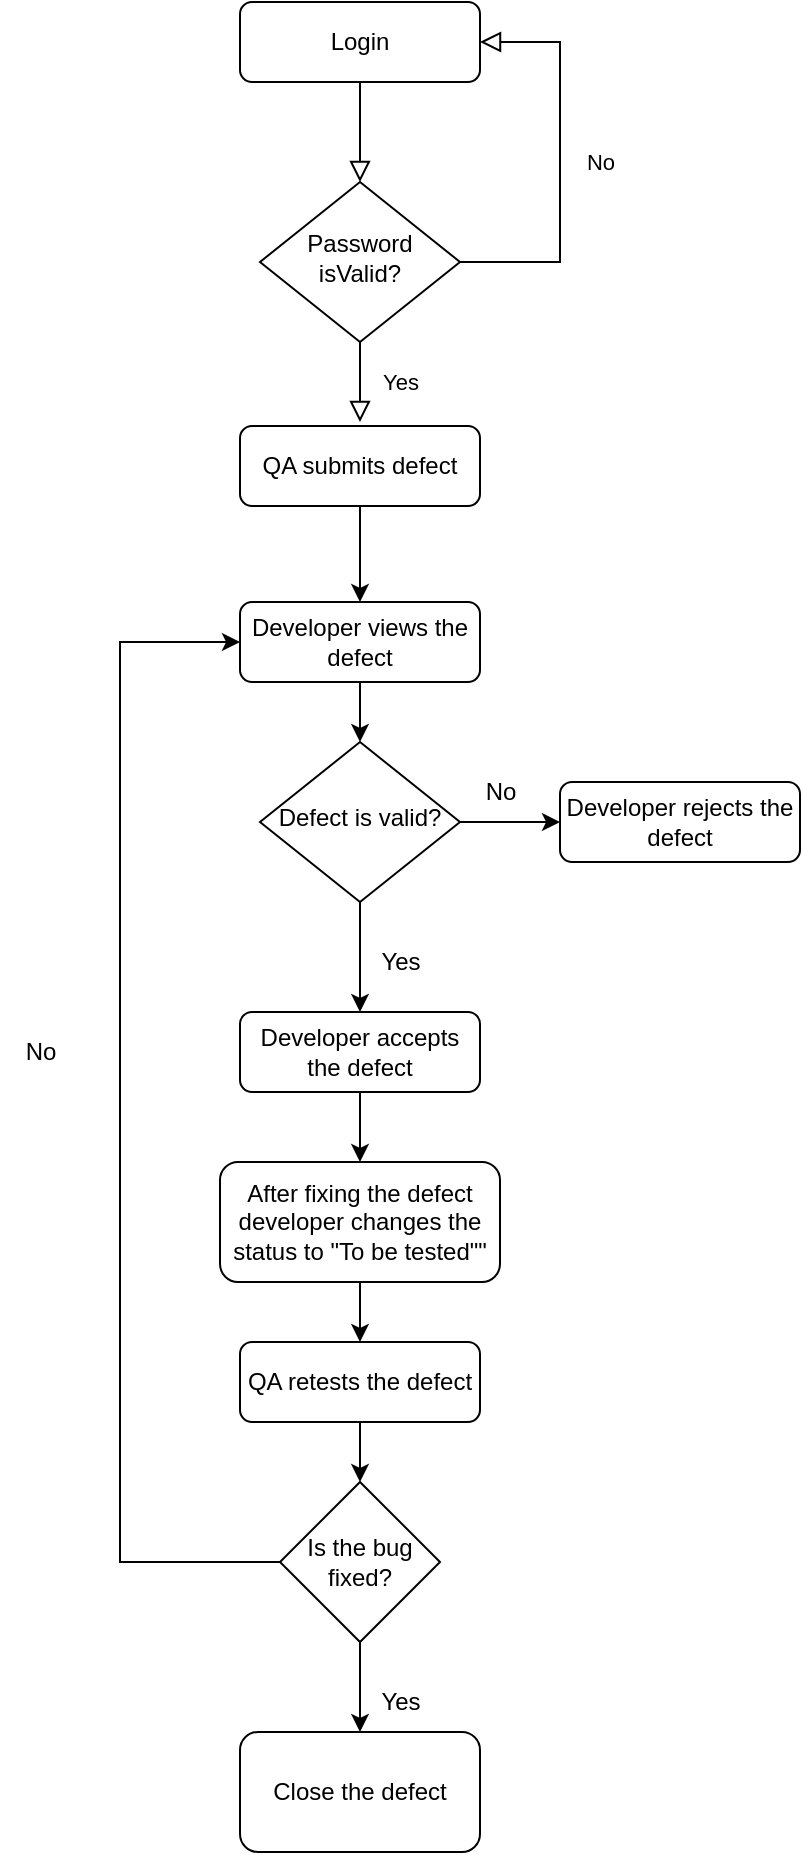 <mxfile version="20.4.0" type="device" pages="2"><diagram id="C5RBs43oDa-KdzZeNtuy" name="Page-1"><mxGraphModel dx="868" dy="460" grid="1" gridSize="10" guides="1" tooltips="1" connect="1" arrows="1" fold="1" page="1" pageScale="1" pageWidth="827" pageHeight="1169" math="0" shadow="0"><root><mxCell id="WIyWlLk6GJQsqaUBKTNV-0"/><mxCell id="WIyWlLk6GJQsqaUBKTNV-1" parent="WIyWlLk6GJQsqaUBKTNV-0"/><mxCell id="WIyWlLk6GJQsqaUBKTNV-2" value="" style="rounded=0;html=1;jettySize=auto;orthogonalLoop=1;fontSize=11;endArrow=block;endFill=0;endSize=8;strokeWidth=1;shadow=0;labelBackgroundColor=none;edgeStyle=orthogonalEdgeStyle;" parent="WIyWlLk6GJQsqaUBKTNV-1" source="WIyWlLk6GJQsqaUBKTNV-3" target="WIyWlLk6GJQsqaUBKTNV-6" edge="1"><mxGeometry relative="1" as="geometry"/></mxCell><mxCell id="WIyWlLk6GJQsqaUBKTNV-3" value="Login" style="rounded=1;whiteSpace=wrap;html=1;fontSize=12;glass=0;strokeWidth=1;shadow=0;" parent="WIyWlLk6GJQsqaUBKTNV-1" vertex="1"><mxGeometry x="310.0" y="75" width="120" height="40" as="geometry"/></mxCell><mxCell id="WIyWlLk6GJQsqaUBKTNV-4" value="Yes" style="rounded=0;html=1;jettySize=auto;orthogonalLoop=1;fontSize=11;endArrow=block;endFill=0;endSize=8;strokeWidth=1;shadow=0;labelBackgroundColor=none;edgeStyle=orthogonalEdgeStyle;" parent="WIyWlLk6GJQsqaUBKTNV-1" source="WIyWlLk6GJQsqaUBKTNV-6" edge="1"><mxGeometry y="20" relative="1" as="geometry"><mxPoint as="offset"/><mxPoint x="370.0" y="285" as="targetPoint"/></mxGeometry></mxCell><mxCell id="WIyWlLk6GJQsqaUBKTNV-5" value="No" style="edgeStyle=orthogonalEdgeStyle;rounded=0;html=1;jettySize=auto;orthogonalLoop=1;fontSize=11;endArrow=block;endFill=0;endSize=8;strokeWidth=1;shadow=0;labelBackgroundColor=none;entryX=1;entryY=0.5;entryDx=0;entryDy=0;exitX=1;exitY=0.5;exitDx=0;exitDy=0;" parent="WIyWlLk6GJQsqaUBKTNV-1" source="WIyWlLk6GJQsqaUBKTNV-6" target="WIyWlLk6GJQsqaUBKTNV-3" edge="1"><mxGeometry y="-20" relative="1" as="geometry"><mxPoint as="offset"/><mxPoint x="500.0" y="105" as="targetPoint"/><Array as="points"><mxPoint x="470.0" y="205"/><mxPoint x="470.0" y="95"/></Array></mxGeometry></mxCell><mxCell id="WIyWlLk6GJQsqaUBKTNV-6" value="Password isValid?" style="rhombus;whiteSpace=wrap;html=1;shadow=0;fontFamily=Helvetica;fontSize=12;align=center;strokeWidth=1;spacing=6;spacingTop=-4;" parent="WIyWlLk6GJQsqaUBKTNV-1" vertex="1"><mxGeometry x="320.0" y="165" width="100" height="80" as="geometry"/></mxCell><mxCell id="HX0mpimgf0yu6661mc7i-7" value="" style="edgeStyle=orthogonalEdgeStyle;rounded=0;orthogonalLoop=1;jettySize=auto;html=1;" parent="WIyWlLk6GJQsqaUBKTNV-1" source="WIyWlLk6GJQsqaUBKTNV-11" target="HX0mpimgf0yu6661mc7i-6" edge="1"><mxGeometry relative="1" as="geometry"/></mxCell><mxCell id="WIyWlLk6GJQsqaUBKTNV-11" value="Developer views the defect" style="rounded=1;whiteSpace=wrap;html=1;fontSize=12;glass=0;strokeWidth=1;shadow=0;" parent="WIyWlLk6GJQsqaUBKTNV-1" vertex="1"><mxGeometry x="310.0" y="375" width="120" height="40" as="geometry"/></mxCell><mxCell id="WIyWlLk6GJQsqaUBKTNV-12" value="QA submits defect" style="rounded=1;whiteSpace=wrap;html=1;fontSize=12;glass=0;strokeWidth=1;shadow=0;" parent="WIyWlLk6GJQsqaUBKTNV-1" vertex="1"><mxGeometry x="310.0" y="287" width="120" height="40" as="geometry"/></mxCell><mxCell id="HX0mpimgf0yu6661mc7i-3" value="" style="endArrow=classic;html=1;rounded=0;entryX=0.5;entryY=0;entryDx=0;entryDy=0;exitX=0.5;exitY=1;exitDx=0;exitDy=0;" parent="WIyWlLk6GJQsqaUBKTNV-1" source="WIyWlLk6GJQsqaUBKTNV-12" target="WIyWlLk6GJQsqaUBKTNV-11" edge="1"><mxGeometry width="50" height="50" relative="1" as="geometry"><mxPoint x="370.0" y="335" as="sourcePoint"/><mxPoint x="500.0" y="245" as="targetPoint"/></mxGeometry></mxCell><mxCell id="HX0mpimgf0yu6661mc7i-14" value="" style="edgeStyle=orthogonalEdgeStyle;rounded=0;orthogonalLoop=1;jettySize=auto;html=1;" parent="WIyWlLk6GJQsqaUBKTNV-1" source="HX0mpimgf0yu6661mc7i-4" target="HX0mpimgf0yu6661mc7i-13" edge="1"><mxGeometry relative="1" as="geometry"/></mxCell><mxCell id="HX0mpimgf0yu6661mc7i-4" value="Developer accepts the defect" style="rounded=1;whiteSpace=wrap;html=1;fontSize=12;glass=0;strokeWidth=1;shadow=0;" parent="WIyWlLk6GJQsqaUBKTNV-1" vertex="1"><mxGeometry x="310.0" y="580" width="120" height="40" as="geometry"/></mxCell><mxCell id="HX0mpimgf0yu6661mc7i-8" value="" style="edgeStyle=orthogonalEdgeStyle;rounded=0;orthogonalLoop=1;jettySize=auto;html=1;" parent="WIyWlLk6GJQsqaUBKTNV-1" source="HX0mpimgf0yu6661mc7i-6" target="HX0mpimgf0yu6661mc7i-4" edge="1"><mxGeometry relative="1" as="geometry"/></mxCell><mxCell id="HX0mpimgf0yu6661mc7i-11" value="" style="edgeStyle=orthogonalEdgeStyle;rounded=0;orthogonalLoop=1;jettySize=auto;html=1;" parent="WIyWlLk6GJQsqaUBKTNV-1" source="HX0mpimgf0yu6661mc7i-6" edge="1"><mxGeometry relative="1" as="geometry"><mxPoint x="470.0" y="485" as="targetPoint"/></mxGeometry></mxCell><mxCell id="HX0mpimgf0yu6661mc7i-6" value="Defect is valid?" style="rhombus;whiteSpace=wrap;html=1;shadow=0;fontFamily=Helvetica;fontSize=12;align=center;strokeWidth=1;spacing=6;spacingTop=-4;" parent="WIyWlLk6GJQsqaUBKTNV-1" vertex="1"><mxGeometry x="320.0" y="445" width="100" height="80" as="geometry"/></mxCell><mxCell id="HX0mpimgf0yu6661mc7i-9" value="Yes" style="text;html=1;align=center;verticalAlign=middle;resizable=0;points=[];autosize=1;strokeColor=none;fillColor=none;" parent="WIyWlLk6GJQsqaUBKTNV-1" vertex="1"><mxGeometry x="370.0" y="540" width="40" height="30" as="geometry"/></mxCell><mxCell id="HX0mpimgf0yu6661mc7i-10" value="Developer rejects the defect" style="rounded=1;whiteSpace=wrap;html=1;fontSize=12;glass=0;strokeWidth=1;shadow=0;" parent="WIyWlLk6GJQsqaUBKTNV-1" vertex="1"><mxGeometry x="470" y="465" width="120" height="40" as="geometry"/></mxCell><mxCell id="HX0mpimgf0yu6661mc7i-12" value="No" style="text;html=1;align=center;verticalAlign=middle;resizable=0;points=[];autosize=1;strokeColor=none;fillColor=none;" parent="WIyWlLk6GJQsqaUBKTNV-1" vertex="1"><mxGeometry x="420.0" y="455" width="40" height="30" as="geometry"/></mxCell><mxCell id="HX0mpimgf0yu6661mc7i-16" value="" style="edgeStyle=orthogonalEdgeStyle;rounded=0;orthogonalLoop=1;jettySize=auto;html=1;" parent="WIyWlLk6GJQsqaUBKTNV-1" source="HX0mpimgf0yu6661mc7i-13" target="HX0mpimgf0yu6661mc7i-15" edge="1"><mxGeometry relative="1" as="geometry"/></mxCell><mxCell id="HX0mpimgf0yu6661mc7i-13" value="After fixing the defect developer changes the status to &quot;To be tested&quot;&quot;&lt;br&gt;" style="rounded=1;whiteSpace=wrap;html=1;fontSize=12;glass=0;strokeWidth=1;shadow=0;" parent="WIyWlLk6GJQsqaUBKTNV-1" vertex="1"><mxGeometry x="300.0" y="655" width="140" height="60" as="geometry"/></mxCell><mxCell id="HX0mpimgf0yu6661mc7i-18" value="" style="edgeStyle=orthogonalEdgeStyle;rounded=0;orthogonalLoop=1;jettySize=auto;html=1;" parent="WIyWlLk6GJQsqaUBKTNV-1" source="HX0mpimgf0yu6661mc7i-15" edge="1"><mxGeometry relative="1" as="geometry"><mxPoint x="370.0" y="815" as="targetPoint"/></mxGeometry></mxCell><mxCell id="HX0mpimgf0yu6661mc7i-15" value="QA retests the defect" style="rounded=1;whiteSpace=wrap;html=1;fontSize=12;glass=0;strokeWidth=1;shadow=0;" parent="WIyWlLk6GJQsqaUBKTNV-1" vertex="1"><mxGeometry x="310.0" y="745" width="120" height="40" as="geometry"/></mxCell><mxCell id="HX0mpimgf0yu6661mc7i-23" value="" style="edgeStyle=orthogonalEdgeStyle;rounded=0;orthogonalLoop=1;jettySize=auto;html=1;" parent="WIyWlLk6GJQsqaUBKTNV-1" source="HX0mpimgf0yu6661mc7i-19" target="HX0mpimgf0yu6661mc7i-22" edge="1"><mxGeometry relative="1" as="geometry"/></mxCell><mxCell id="HX0mpimgf0yu6661mc7i-19" value="Is the bug fixed?" style="rhombus;whiteSpace=wrap;html=1;" parent="WIyWlLk6GJQsqaUBKTNV-1" vertex="1"><mxGeometry x="330.0" y="815" width="80" height="80" as="geometry"/></mxCell><mxCell id="HX0mpimgf0yu6661mc7i-20" value="" style="endArrow=classic;html=1;rounded=0;edgeStyle=orthogonalEdgeStyle;entryX=0;entryY=0.5;entryDx=0;entryDy=0;exitX=0;exitY=0.5;exitDx=0;exitDy=0;" parent="WIyWlLk6GJQsqaUBKTNV-1" source="HX0mpimgf0yu6661mc7i-19" target="WIyWlLk6GJQsqaUBKTNV-11" edge="1"><mxGeometry width="50" height="50" relative="1" as="geometry"><mxPoint x="230.0" y="855" as="sourcePoint"/><mxPoint x="250.0" y="725" as="targetPoint"/><Array as="points"><mxPoint x="250.0" y="855"/><mxPoint x="250.0" y="395"/></Array></mxGeometry></mxCell><mxCell id="HX0mpimgf0yu6661mc7i-21" value="No" style="text;html=1;align=center;verticalAlign=middle;resizable=0;points=[];autosize=1;strokeColor=none;fillColor=none;" parent="WIyWlLk6GJQsqaUBKTNV-1" vertex="1"><mxGeometry x="190" y="585" width="40" height="30" as="geometry"/></mxCell><mxCell id="HX0mpimgf0yu6661mc7i-22" value="Close the defect" style="whiteSpace=wrap;html=1;perimeterSpacing=0;rounded=1;" parent="WIyWlLk6GJQsqaUBKTNV-1" vertex="1"><mxGeometry x="310.0" y="940" width="120" height="60" as="geometry"/></mxCell><mxCell id="HX0mpimgf0yu6661mc7i-24" value="Yes" style="text;html=1;align=center;verticalAlign=middle;resizable=0;points=[];autosize=1;strokeColor=none;fillColor=none;" parent="WIyWlLk6GJQsqaUBKTNV-1" vertex="1"><mxGeometry x="370.0" y="910" width="40" height="30" as="geometry"/></mxCell></root></mxGraphModel></diagram><diagram id="7-RI8Qy6kwrjl2UydMsU" name="Page-2"><mxGraphModel dx="827" dy="438" grid="1" gridSize="10" guides="1" tooltips="1" connect="1" arrows="1" fold="1" page="1" pageScale="1" pageWidth="850" pageHeight="1100" math="0" shadow="0"><root><mxCell id="0"/><mxCell id="1" parent="0"/><mxCell id="VTeOjWGskGVBg8YeX8CS-1" value="&lt;span style=&quot;font-size: 14px;&quot;&gt;Defect tracker system&lt;/span&gt;" style="rounded=1;whiteSpace=wrap;html=1;" parent="1" vertex="1"><mxGeometry x="533" y="10" width="150" height="60" as="geometry"/></mxCell><mxCell id="VTeOjWGskGVBg8YeX8CS-5" value="Admin" style="rounded=1;whiteSpace=wrap;html=1;fontSize=14;" parent="1" vertex="1"><mxGeometry x="60" y="160" width="180" height="60" as="geometry"/></mxCell><mxCell id="VTeOjWGskGVBg8YeX8CS-7" value="Developer" style="rounded=1;whiteSpace=wrap;html=1;fontSize=14;" parent="1" vertex="1"><mxGeometry x="518" y="160" width="180" height="60" as="geometry"/></mxCell><mxCell id="VTeOjWGskGVBg8YeX8CS-8" value="Quality assurance" style="rounded=1;whiteSpace=wrap;html=1;fontSize=14;" parent="1" vertex="1"><mxGeometry x="850" y="160" width="180" height="60" as="geometry"/></mxCell><mxCell id="VTeOjWGskGVBg8YeX8CS-9" value="" style="endArrow=none;html=1;rounded=0;fontSize=14;" parent="1" edge="1"><mxGeometry width="50" height="50" relative="1" as="geometry"><mxPoint x="180" y="112" as="sourcePoint"/><mxPoint x="900" y="112" as="targetPoint"/></mxGeometry></mxCell><mxCell id="VTeOjWGskGVBg8YeX8CS-10" value="" style="endArrow=none;html=1;rounded=0;fontSize=14;entryX=0.5;entryY=1;entryDx=0;entryDy=0;" parent="1" target="VTeOjWGskGVBg8YeX8CS-1" edge="1"><mxGeometry width="50" height="50" relative="1" as="geometry"><mxPoint x="608" y="110" as="sourcePoint"/><mxPoint x="610" y="280" as="targetPoint"/></mxGeometry></mxCell><mxCell id="VTeOjWGskGVBg8YeX8CS-11" value="" style="endArrow=none;html=1;rounded=0;fontSize=14;" parent="1" edge="1"><mxGeometry width="50" height="50" relative="1" as="geometry"><mxPoint x="180" y="160" as="sourcePoint"/><mxPoint x="180" y="113" as="targetPoint"/></mxGeometry></mxCell><mxCell id="VTeOjWGskGVBg8YeX8CS-13" value="" style="endArrow=none;html=1;rounded=0;fontSize=14;" parent="1" edge="1"><mxGeometry width="50" height="50" relative="1" as="geometry"><mxPoint x="607.6" y="160.0" as="sourcePoint"/><mxPoint x="607.6" y="113" as="targetPoint"/></mxGeometry></mxCell><mxCell id="VTeOjWGskGVBg8YeX8CS-14" value="" style="endArrow=none;html=1;rounded=0;fontSize=14;" parent="1" edge="1"><mxGeometry width="50" height="50" relative="1" as="geometry"><mxPoint x="900" y="160.0" as="sourcePoint"/><mxPoint x="900" y="113" as="targetPoint"/></mxGeometry></mxCell><mxCell id="VTeOjWGskGVBg8YeX8CS-16" value="" style="endArrow=none;html=1;rounded=0;fontSize=14;exitX=0.336;exitY=1.013;exitDx=0;exitDy=0;exitPerimeter=0;" parent="1" source="VTeOjWGskGVBg8YeX8CS-5" edge="1"><mxGeometry width="50" height="50" relative="1" as="geometry"><mxPoint x="120" y="230" as="sourcePoint"/><mxPoint x="120" y="650" as="targetPoint"/></mxGeometry></mxCell><mxCell id="VTeOjWGskGVBg8YeX8CS-17" value="&lt;p class=&quot;MsoNormal&quot; align=&quot;center&quot;&gt;&lt;span style=&quot;font-family:&amp;quot;Arial&amp;quot;,sans-serif&quot;&gt;Logs in to the system&lt;/span&gt;&lt;/p&gt;" style="rounded=1;whiteSpace=wrap;html=1;fontSize=14;" parent="1" vertex="1"><mxGeometry x="150" y="250" width="180" height="60" as="geometry"/></mxCell><mxCell id="VTeOjWGskGVBg8YeX8CS-18" value="&lt;p class=&quot;MsoListParagraph&quot;&gt;&lt;span lang=&quot;EN-GB&quot;&gt;Admin can&lt;br&gt;register employee in the system&lt;/span&gt;&lt;br&gt;&lt;/p&gt;" style="rounded=1;whiteSpace=wrap;html=1;fontSize=14;" parent="1" vertex="1"><mxGeometry x="150" y="360" width="180" height="60" as="geometry"/></mxCell><mxCell id="VTeOjWGskGVBg8YeX8CS-19" value="&lt;p class=&quot;MsoNormal&quot; align=&quot;center&quot;&gt;&lt;span style=&quot;font-family:&amp;quot;Arial&amp;quot;,sans-serif;mso-ansi-language:EN-GB&quot; lang=&quot;EN-GB&quot;&gt;Admin &lt;/span&gt;&lt;span style=&quot;font-family:&amp;quot;Arial&amp;quot;,sans-serif&quot;&gt;creates new project&lt;/span&gt;&lt;/p&gt;" style="rounded=1;whiteSpace=wrap;html=1;fontSize=14;" parent="1" vertex="1"><mxGeometry x="150" y="464" width="180" height="60" as="geometry"/></mxCell><mxCell id="VTeOjWGskGVBg8YeX8CS-63" value="" style="edgeStyle=orthogonalEdgeStyle;rounded=0;orthogonalLoop=1;jettySize=auto;html=1;fontSize=14;exitX=1;exitY=0.5;exitDx=0;exitDy=0;" parent="1" source="VTeOjWGskGVBg8YeX8CS-21" target="VTeOjWGskGVBg8YeX8CS-25" edge="1"><mxGeometry relative="1" as="geometry"/></mxCell><mxCell id="VTeOjWGskGVBg8YeX8CS-21" value="&lt;p class=&quot;MsoNormal&quot; align=&quot;center&quot;&gt;&lt;span style=&quot;font-family:&amp;quot;Arial&amp;quot;,sans-serif;mso-ansi-language:EN-GB&quot; lang=&quot;EN-GB&quot;&gt;Admin views,&lt;br&gt;edits, or deletes the project&lt;/span&gt;&lt;span style=&quot;font-family:&amp;quot;Arial&amp;quot;,sans-serif&quot;&gt;&lt;/span&gt;&lt;/p&gt;" style="rounded=1;whiteSpace=wrap;html=1;fontSize=14;" parent="1" vertex="1"><mxGeometry x="150" y="620" width="180" height="60" as="geometry"/></mxCell><mxCell id="VTeOjWGskGVBg8YeX8CS-25" value="&lt;p class=&quot;MsoNormal&quot; align=&quot;center&quot;&gt;&lt;span style=&quot;font-family:&amp;quot;Arial&amp;quot;,sans-serif;mso-ansi-language:EN-GB&quot; lang=&quot;EN-GB&quot;&gt;Admin add&lt;br&gt;or remove members of a project&lt;/span&gt;&lt;span style=&quot;font-family:&amp;quot;Arial&amp;quot;,sans-serif&quot;&gt;&lt;/span&gt;&lt;/p&gt;" style="rounded=1;whiteSpace=wrap;html=1;fontSize=14;" parent="1" vertex="1"><mxGeometry x="310" y="730" width="180" height="60" as="geometry"/></mxCell><mxCell id="VTeOjWGskGVBg8YeX8CS-26" value="" style="endArrow=classic;html=1;rounded=0;fontSize=14;entryX=0;entryY=0.5;entryDx=0;entryDy=0;" parent="1" target="VTeOjWGskGVBg8YeX8CS-17" edge="1"><mxGeometry width="50" height="50" relative="1" as="geometry"><mxPoint x="120" y="280" as="sourcePoint"/><mxPoint x="610" y="450" as="targetPoint"/></mxGeometry></mxCell><mxCell id="VTeOjWGskGVBg8YeX8CS-27" value="" style="endArrow=classic;html=1;rounded=0;fontSize=14;entryX=0;entryY=0.5;entryDx=0;entryDy=0;" parent="1" edge="1"><mxGeometry width="50" height="50" relative="1" as="geometry"><mxPoint x="120" y="389" as="sourcePoint"/><mxPoint x="150" y="389" as="targetPoint"/></mxGeometry></mxCell><mxCell id="VTeOjWGskGVBg8YeX8CS-28" value="" style="endArrow=classic;html=1;rounded=0;fontSize=14;entryX=0;entryY=0.5;entryDx=0;entryDy=0;" parent="1" edge="1"><mxGeometry width="50" height="50" relative="1" as="geometry"><mxPoint x="121" y="497" as="sourcePoint"/><mxPoint x="151" y="497" as="targetPoint"/></mxGeometry></mxCell><mxCell id="VTeOjWGskGVBg8YeX8CS-29" value="" style="endArrow=classic;html=1;rounded=0;fontSize=14;entryX=0;entryY=0.5;entryDx=0;entryDy=0;edgeStyle=orthogonalEdgeStyle;" parent="1" edge="1"><mxGeometry width="50" height="50" relative="1" as="geometry"><mxPoint x="120" y="650" as="sourcePoint"/><mxPoint x="150" y="650" as="targetPoint"/></mxGeometry></mxCell><mxCell id="VTeOjWGskGVBg8YeX8CS-30" value="" style="endArrow=none;html=1;rounded=0;fontSize=14;exitX=0.118;exitY=0.992;exitDx=0;exitDy=0;exitPerimeter=0;" parent="1" edge="1"><mxGeometry width="50" height="50" relative="1" as="geometry"><mxPoint x="561.24" y="220.0" as="sourcePoint"/><mxPoint x="560" y="930" as="targetPoint"/></mxGeometry></mxCell><mxCell id="VTeOjWGskGVBg8YeX8CS-31" value="&lt;p class=&quot;MsoNormal&quot; align=&quot;center&quot;&gt;&lt;span style=&quot;font-family:&amp;quot;Arial&amp;quot;,sans-serif&quot;&gt;Logs in to the system&lt;/span&gt;&lt;/p&gt;" style="rounded=1;whiteSpace=wrap;html=1;fontSize=14;" parent="1" vertex="1"><mxGeometry x="590" y="250.48" width="180" height="60" as="geometry"/></mxCell><mxCell id="VTeOjWGskGVBg8YeX8CS-32" value="&lt;p class=&quot;MsoListParagraph&quot;&gt;&lt;span lang=&quot;EN-GB&quot;&gt;&lt;span style=&quot;font-variant-numeric: normal; font-variant-east-asian: normal; font-stretch: normal; font-size: 7pt; line-height: normal; font-family: &amp;quot;Times New Roman&amp;quot;;&quot;&gt;&amp;nbsp;&amp;nbsp;&amp;nbsp;&amp;nbsp;&amp;nbsp;&amp;nbsp; &lt;/span&gt;&lt;/span&gt;&lt;span lang=&quot;EN-GB&quot;&gt;Developer&lt;br&gt;will receive a notification after being assigned to a defect&lt;/span&gt;&lt;/p&gt;" style="rounded=1;whiteSpace=wrap;html=1;fontSize=14;" parent="1" vertex="1"><mxGeometry x="590" y="560" width="180" height="90" as="geometry"/></mxCell><mxCell id="VTeOjWGskGVBg8YeX8CS-33" value="&lt;p class=&quot;MsoListParagraph&quot;&gt;&lt;span lang=&quot;EN-GB&quot;&gt;Developer&lt;br&gt;views defects&lt;/span&gt;&lt;/p&gt;" style="rounded=1;whiteSpace=wrap;html=1;fontSize=14;" parent="1" vertex="1"><mxGeometry x="590" y="672" width="180" height="60" as="geometry"/></mxCell><mxCell id="VTeOjWGskGVBg8YeX8CS-34" value="&lt;p class=&quot;MsoListParagraph&quot;&gt;&lt;span lang=&quot;EN-GB&quot;&gt;Developer changes the status of a defect to fixed&lt;br&gt;&lt;/span&gt;&lt;/p&gt;" style="rounded=1;whiteSpace=wrap;html=1;fontSize=14;" parent="1" vertex="1"><mxGeometry x="590" y="900" width="180" height="70.48" as="geometry"/></mxCell><mxCell id="VTeOjWGskGVBg8YeX8CS-35" value="" style="endArrow=classic;html=1;rounded=0;fontSize=14;entryX=0;entryY=0.5;entryDx=0;entryDy=0;" parent="1" target="VTeOjWGskGVBg8YeX8CS-31" edge="1"><mxGeometry width="50" height="50" relative="1" as="geometry"><mxPoint x="560" y="280.48" as="sourcePoint"/><mxPoint x="1050" y="450.48" as="targetPoint"/></mxGeometry></mxCell><mxCell id="VTeOjWGskGVBg8YeX8CS-36" value="" style="endArrow=classic;html=1;rounded=0;fontSize=14;entryX=0;entryY=0.5;entryDx=0;entryDy=0;" parent="1" edge="1"><mxGeometry width="50" height="50" relative="1" as="geometry"><mxPoint x="560" y="389.48" as="sourcePoint"/><mxPoint x="590" y="389.48" as="targetPoint"/></mxGeometry></mxCell><mxCell id="VTeOjWGskGVBg8YeX8CS-37" value="" style="endArrow=classic;html=1;rounded=0;fontSize=14;entryX=0;entryY=0.5;entryDx=0;entryDy=0;" parent="1" edge="1"><mxGeometry width="50" height="50" relative="1" as="geometry"><mxPoint x="561" y="499.48" as="sourcePoint"/><mxPoint x="591" y="499.48" as="targetPoint"/></mxGeometry></mxCell><mxCell id="VTeOjWGskGVBg8YeX8CS-38" value="" style="endArrow=classic;html=1;rounded=0;fontSize=14;entryX=0;entryY=0.5;entryDx=0;entryDy=0;" parent="1" edge="1"><mxGeometry width="50" height="50" relative="1" as="geometry"><mxPoint x="561" y="594.48" as="sourcePoint"/><mxPoint x="591" y="594.48" as="targetPoint"/></mxGeometry></mxCell><mxCell id="VTeOjWGskGVBg8YeX8CS-40" value="&lt;p class=&quot;MsoListParagraph&quot;&gt;&lt;span lang=&quot;EN-GB&quot;&gt;Developer&lt;br&gt;uploads release notes&lt;/span&gt;&lt;/p&gt;" style="rounded=1;whiteSpace=wrap;html=1;fontSize=14;" parent="1" vertex="1"><mxGeometry x="590" y="459.48" width="180" height="80" as="geometry"/></mxCell><mxCell id="VTeOjWGskGVBg8YeX8CS-41" value="&lt;p class=&quot;MsoListParagraph&quot;&gt;&lt;span lang=&quot;EN-GB&quot;&gt;Developer adds modules&lt;/span&gt;&lt;/p&gt;" style="rounded=1;whiteSpace=wrap;html=1;fontSize=14;" parent="1" vertex="1"><mxGeometry x="590" y="350" width="180" height="80" as="geometry"/></mxCell><mxCell id="VTeOjWGskGVBg8YeX8CS-43" value="" style="endArrow=classic;html=1;rounded=0;fontSize=14;entryX=0;entryY=0.5;entryDx=0;entryDy=0;" parent="1" edge="1"><mxGeometry width="50" height="50" relative="1" as="geometry"><mxPoint x="560" y="706.48" as="sourcePoint"/><mxPoint x="590" y="706.48" as="targetPoint"/></mxGeometry></mxCell><mxCell id="VTeOjWGskGVBg8YeX8CS-44" value="" style="endArrow=classic;html=1;rounded=0;fontSize=14;entryX=0;entryY=0.5;entryDx=0;entryDy=0;" parent="1" edge="1"><mxGeometry width="50" height="50" relative="1" as="geometry"><mxPoint x="560" y="930" as="sourcePoint"/><mxPoint x="590" y="930" as="targetPoint"/></mxGeometry></mxCell><mxCell id="VTeOjWGskGVBg8YeX8CS-46" value="" style="endArrow=none;html=1;rounded=0;fontSize=14;exitX=0.118;exitY=0.992;exitDx=0;exitDy=0;exitPerimeter=0;" parent="1" edge="1"><mxGeometry width="50" height="50" relative="1" as="geometry"><mxPoint x="911.24" y="220.0" as="sourcePoint"/><mxPoint x="910" y="900" as="targetPoint"/></mxGeometry></mxCell><mxCell id="VTeOjWGskGVBg8YeX8CS-47" value="&lt;p class=&quot;MsoNormal&quot; align=&quot;center&quot;&gt;&lt;span style=&quot;font-family:&amp;quot;Arial&amp;quot;,sans-serif&quot;&gt;Logs in to the system&lt;/span&gt;&lt;/p&gt;" style="rounded=1;whiteSpace=wrap;html=1;fontSize=14;" parent="1" vertex="1"><mxGeometry x="960" y="244.48" width="180" height="60" as="geometry"/></mxCell><mxCell id="VTeOjWGskGVBg8YeX8CS-48" value="&lt;p class=&quot;MsoNormal&quot; align=&quot;center&quot;&gt;&lt;span style=&quot;font-family:&amp;quot;Arial&amp;quot;,sans-serif;mso-ansi-language:EN-GB&quot; lang=&quot;EN-GB&quot;&gt;QA tracks&lt;br&gt;defect&lt;/span&gt;&lt;span style=&quot;font-family:&amp;quot;Arial&amp;quot;,sans-serif&quot;&gt;&lt;/span&gt;&lt;/p&gt;" style="rounded=1;whiteSpace=wrap;html=1;fontSize=14;" parent="1" vertex="1"><mxGeometry x="960" y="428" width="180" height="60" as="geometry"/></mxCell><mxCell id="VTeOjWGskGVBg8YeX8CS-49" value="&lt;p style=&quot;margin-bottom: 0.0pt;&quot; class=&quot;MsoNormal&quot; align=&quot;center&quot;&gt;&lt;span lang=&quot;EN-GB&quot;&gt;QA assigns a defect to a developer&lt;/span&gt;&lt;/p&gt;" style="rounded=1;whiteSpace=wrap;html=1;fontSize=14;" parent="1" vertex="1"><mxGeometry x="960" y="641.48" width="180" height="60" as="geometry"/></mxCell><mxCell id="VTeOjWGskGVBg8YeX8CS-50" value="&lt;p style=&quot;margin-bottom: 0.0pt;&quot; class=&quot;MsoNormal&quot; align=&quot;center&quot;&gt;&lt;span lang=&quot;EN-GB&quot;&gt;QA reviews, edits &amp;amp; deletes the defect&lt;/span&gt;&lt;/p&gt;" style="rounded=1;whiteSpace=wrap;html=1;fontSize=14;" parent="1" vertex="1"><mxGeometry x="960" y="539.48" width="180" height="60" as="geometry"/></mxCell><mxCell id="VTeOjWGskGVBg8YeX8CS-51" value="" style="endArrow=classic;html=1;rounded=0;fontSize=14;entryX=0;entryY=0.5;entryDx=0;entryDy=0;" parent="1" target="VTeOjWGskGVBg8YeX8CS-47" edge="1"><mxGeometry width="50" height="50" relative="1" as="geometry"><mxPoint x="910" y="274" as="sourcePoint"/><mxPoint x="1447" y="444.48" as="targetPoint"/></mxGeometry></mxCell><mxCell id="VTeOjWGskGVBg8YeX8CS-52" value="" style="endArrow=classic;html=1;rounded=0;fontSize=14;" parent="1" edge="1"><mxGeometry width="50" height="50" relative="1" as="geometry"><mxPoint x="910" y="362.52" as="sourcePoint"/><mxPoint x="960" y="362.52" as="targetPoint"/></mxGeometry></mxCell><mxCell id="VTeOjWGskGVBg8YeX8CS-53" value="" style="endArrow=classic;html=1;rounded=0;fontSize=14;" parent="1" edge="1"><mxGeometry width="50" height="50" relative="1" as="geometry"><mxPoint x="910" y="457.52" as="sourcePoint"/><mxPoint x="960" y="457.52" as="targetPoint"/></mxGeometry></mxCell><mxCell id="VTeOjWGskGVBg8YeX8CS-54" value="" style="endArrow=classic;html=1;rounded=0;fontSize=14;" parent="1" edge="1"><mxGeometry width="50" height="50" relative="1" as="geometry"><mxPoint x="910" y="568" as="sourcePoint"/><mxPoint x="960" y="568" as="targetPoint"/></mxGeometry></mxCell><mxCell id="VTeOjWGskGVBg8YeX8CS-56" value="&lt;p class=&quot;MsoListParagraph&quot;&gt;&lt;span lang=&quot;EN-GB&quot;&gt;QA reopens or closes the defect&lt;/span&gt;&lt;/p&gt;" style="rounded=1;whiteSpace=wrap;html=1;fontSize=14;" parent="1" vertex="1"><mxGeometry x="960" y="862" width="180" height="80" as="geometry"/></mxCell><mxCell id="VTeOjWGskGVBg8YeX8CS-57" value="&lt;p class=&quot;MsoNormal&quot; align=&quot;center&quot;&gt;&lt;span style=&quot;font-family:&amp;quot;Arial&amp;quot;,sans-serif;mso-ansi-language:EN-GB&quot; lang=&quot;EN-GB&quot;&gt;QA views&lt;br&gt;release notes&lt;/span&gt;&lt;span style=&quot;font-family:&amp;quot;Arial&amp;quot;,sans-serif&quot;&gt;&lt;/span&gt;&lt;/p&gt;" style="rounded=1;whiteSpace=wrap;html=1;fontSize=14;" parent="1" vertex="1"><mxGeometry x="960" y="338" width="180" height="50" as="geometry"/></mxCell><mxCell id="VTeOjWGskGVBg8YeX8CS-59" value="" style="endArrow=classic;html=1;rounded=0;fontSize=14;" parent="1" edge="1"><mxGeometry width="50" height="50" relative="1" as="geometry"><mxPoint x="910" y="780" as="sourcePoint"/><mxPoint x="960" y="779" as="targetPoint"/></mxGeometry></mxCell><mxCell id="VTeOjWGskGVBg8YeX8CS-60" value="" style="endArrow=classic;html=1;rounded=0;fontSize=14;" parent="1" edge="1"><mxGeometry width="50" height="50" relative="1" as="geometry"><mxPoint x="910" y="901.52" as="sourcePoint"/><mxPoint x="960" y="901.52" as="targetPoint"/></mxGeometry></mxCell><mxCell id="VTeOjWGskGVBg8YeX8CS-61" value="&lt;p class=&quot;MsoListParagraph&quot;&gt;&lt;span lang=&quot;EN-GB&quot;&gt;QA&lt;br&gt;will receive a notification after the status of the defect being changed to&lt;br&gt;fixed&lt;/span&gt;&lt;/p&gt;" style="rounded=1;whiteSpace=wrap;html=1;fontSize=14;" parent="1" vertex="1"><mxGeometry x="960" y="732" width="180" height="100" as="geometry"/></mxCell><mxCell id="VTeOjWGskGVBg8YeX8CS-62" value="" style="endArrow=classic;html=1;rounded=0;fontSize=14;entryX=0;entryY=0.5;entryDx=0;entryDy=0;" parent="1" edge="1" target="VTeOjWGskGVBg8YeX8CS-49"><mxGeometry width="50" height="50" relative="1" as="geometry"><mxPoint x="910" y="671" as="sourcePoint"/><mxPoint x="987" y="980.48" as="targetPoint"/></mxGeometry></mxCell><mxCell id="zpfY8sCIsaEYhxXAtyiS-1" value="&lt;p class=&quot;MsoNormal&quot; align=&quot;center&quot;&gt;&lt;span style=&quot;font-family:&amp;quot;Arial&amp;quot;,sans-serif;mso-ansi-language:EN-GB&quot; lang=&quot;EN-GB&quot;&gt;Admin assigns members to the project&lt;/span&gt;&lt;/p&gt;" style="rounded=1;whiteSpace=wrap;html=1;fontSize=14;" vertex="1" parent="1"><mxGeometry x="310" y="539.48" width="180" height="60" as="geometry"/></mxCell><mxCell id="zpfY8sCIsaEYhxXAtyiS-2" value="" style="endArrow=classic;html=1;rounded=0;entryX=0.5;entryY=0;entryDx=0;entryDy=0;exitX=1;exitY=0.5;exitDx=0;exitDy=0;" edge="1" parent="1" source="VTeOjWGskGVBg8YeX8CS-19" target="zpfY8sCIsaEYhxXAtyiS-1"><mxGeometry width="50" height="50" relative="1" as="geometry"><mxPoint x="340" y="480" as="sourcePoint"/><mxPoint x="460" y="520" as="targetPoint"/><Array as="points"><mxPoint x="400" y="494"/></Array></mxGeometry></mxCell><mxCell id="zpfY8sCIsaEYhxXAtyiS-7" value="&lt;p class=&quot;MsoListParagraph&quot;&gt;&lt;span lang=&quot;EN-GB&quot;&gt;Developer accepts or rejects a defect&lt;br&gt;&lt;/span&gt;&lt;/p&gt;" style="rounded=1;whiteSpace=wrap;html=1;fontSize=14;" vertex="1" parent="1"><mxGeometry x="590" y="782" width="180" height="70.48" as="geometry"/></mxCell><mxCell id="zpfY8sCIsaEYhxXAtyiS-8" value="" style="endArrow=classic;html=1;rounded=0;fontSize=14;entryX=0;entryY=0.5;entryDx=0;entryDy=0;" edge="1" parent="1"><mxGeometry width="50" height="50" relative="1" as="geometry"><mxPoint x="560" y="820" as="sourcePoint"/><mxPoint x="590" y="820" as="targetPoint"/></mxGeometry></mxCell></root></mxGraphModel></diagram></mxfile>